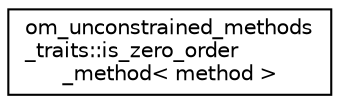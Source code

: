 digraph "Graphical Class Hierarchy"
{
 // LATEX_PDF_SIZE
  edge [fontname="Helvetica",fontsize="10",labelfontname="Helvetica",labelfontsize="10"];
  node [fontname="Helvetica",fontsize="10",shape=record];
  rankdir="LR";
  Node0 [label="om_unconstrained_methods\l_traits::is_zero_order\l_method\< method \>",height=0.2,width=0.4,color="black", fillcolor="white", style="filled",URL="$structom__unconstrained__methods__traits_1_1is__zero__order__method.html",tooltip=" "];
}
